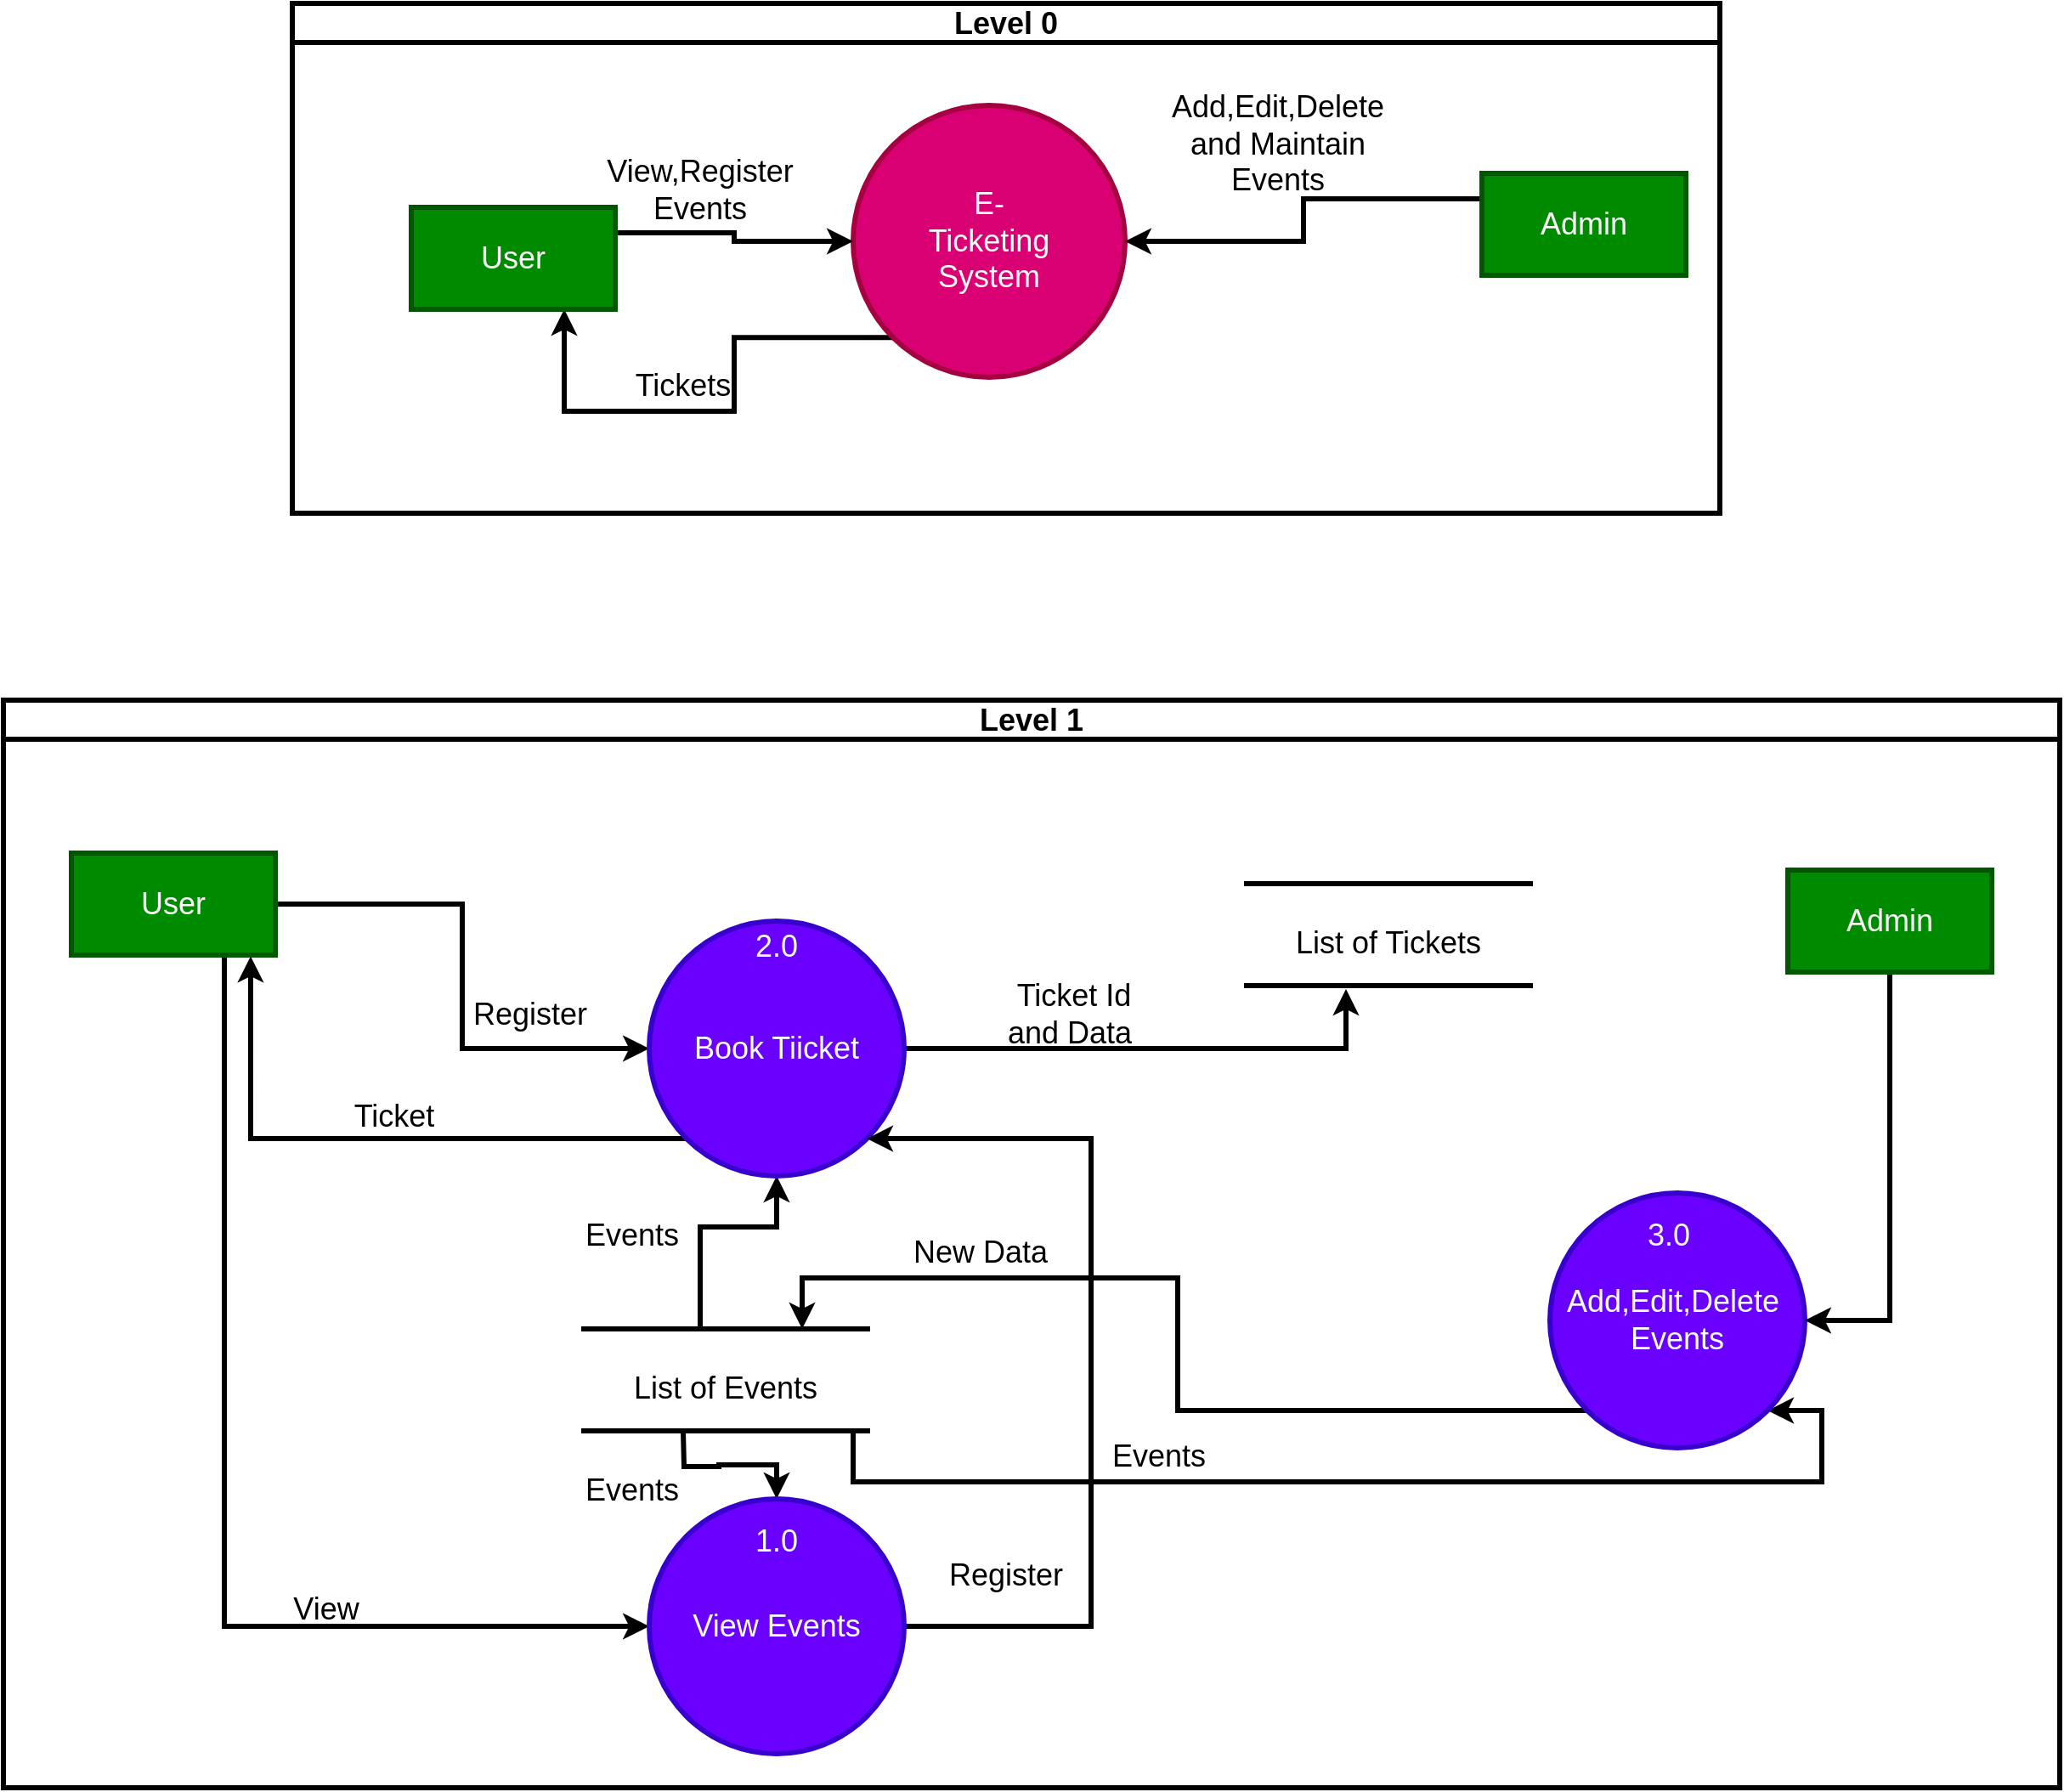 <mxfile version="21.7.5" type="github">
  <diagram name="Page-1" id="DtY0PwIHXPRVynIjrBb2">
    <mxGraphModel dx="3463" dy="1530" grid="1" gridSize="10" guides="1" tooltips="1" connect="1" arrows="1" fold="1" page="1" pageScale="1" pageWidth="850" pageHeight="1100" math="0" shadow="0">
      <root>
        <mxCell id="0" />
        <mxCell id="1" parent="0" />
        <mxCell id="pBjJjNWw_lJC7K3Bdgbq-16" style="edgeStyle=orthogonalEdgeStyle;rounded=0;orthogonalLoop=1;jettySize=auto;html=1;exitX=1;exitY=0.5;exitDx=0;exitDy=0;entryX=0;entryY=0.5;entryDx=0;entryDy=0;fontSize=18;strokeWidth=3;" edge="1" parent="1" source="pBjJjNWw_lJC7K3Bdgbq-14" target="pBjJjNWw_lJC7K3Bdgbq-15">
          <mxGeometry relative="1" as="geometry" />
        </mxCell>
        <mxCell id="pBjJjNWw_lJC7K3Bdgbq-19" style="edgeStyle=orthogonalEdgeStyle;rounded=0;orthogonalLoop=1;jettySize=auto;html=1;exitX=0.75;exitY=1;exitDx=0;exitDy=0;entryX=0;entryY=0.5;entryDx=0;entryDy=0;fontSize=18;strokeWidth=3;" edge="1" parent="1" source="pBjJjNWw_lJC7K3Bdgbq-14" target="pBjJjNWw_lJC7K3Bdgbq-18">
          <mxGeometry relative="1" as="geometry" />
        </mxCell>
        <mxCell id="pBjJjNWw_lJC7K3Bdgbq-14" value="User" style="rounded=0;whiteSpace=wrap;html=1;fontSize=18;fontColor=#ffffff;fillColor=#008a00;strokeColor=#005700;strokeWidth=3;" vertex="1" parent="1">
          <mxGeometry x="-150" y="510" width="120" height="60" as="geometry" />
        </mxCell>
        <mxCell id="pBjJjNWw_lJC7K3Bdgbq-24" style="edgeStyle=orthogonalEdgeStyle;rounded=0;orthogonalLoop=1;jettySize=auto;html=1;entryX=0.5;entryY=1;entryDx=0;entryDy=0;fontSize=18;strokeWidth=3;" edge="1" parent="1" target="pBjJjNWw_lJC7K3Bdgbq-15">
          <mxGeometry relative="1" as="geometry">
            <mxPoint x="200" y="790" as="targetPoint" />
            <mxPoint x="220" y="790" as="sourcePoint" />
            <Array as="points">
              <mxPoint x="220" y="730" />
              <mxPoint x="265" y="730" />
            </Array>
          </mxGeometry>
        </mxCell>
        <mxCell id="pBjJjNWw_lJC7K3Bdgbq-26" style="edgeStyle=orthogonalEdgeStyle;rounded=0;orthogonalLoop=1;jettySize=auto;html=1;exitX=0;exitY=1;exitDx=0;exitDy=0;entryX=0.879;entryY=1.012;entryDx=0;entryDy=0;entryPerimeter=0;fontSize=18;strokeWidth=3;" edge="1" parent="1" source="pBjJjNWw_lJC7K3Bdgbq-15" target="pBjJjNWw_lJC7K3Bdgbq-14">
          <mxGeometry relative="1" as="geometry" />
        </mxCell>
        <mxCell id="pBjJjNWw_lJC7K3Bdgbq-36" style="edgeStyle=orthogonalEdgeStyle;rounded=0;orthogonalLoop=1;jettySize=auto;html=1;exitX=1;exitY=0.5;exitDx=0;exitDy=0;fontSize=18;strokeWidth=3;" edge="1" parent="1" source="pBjJjNWw_lJC7K3Bdgbq-15">
          <mxGeometry relative="1" as="geometry">
            <mxPoint x="600" y="590" as="targetPoint" />
            <Array as="points">
              <mxPoint x="600" y="625" />
            </Array>
          </mxGeometry>
        </mxCell>
        <mxCell id="pBjJjNWw_lJC7K3Bdgbq-15" value="&lt;font style=&quot;font-size: 18px;&quot;&gt;Book Tiicket&lt;/font&gt;" style="ellipse;whiteSpace=wrap;html=1;aspect=fixed;fontSize=18;fillColor=#6a00ff;fontColor=#ffffff;strokeColor=#3700CC;strokeWidth=3;" vertex="1" parent="1">
          <mxGeometry x="190" y="550" width="150" height="150" as="geometry" />
        </mxCell>
        <mxCell id="pBjJjNWw_lJC7K3Bdgbq-17" value="&lt;font style=&quot;font-size: 18px;&quot;&gt;Register&lt;/font&gt;" style="text;html=1;strokeColor=none;fillColor=none;align=center;verticalAlign=middle;whiteSpace=wrap;rounded=0;fontSize=18;strokeWidth=3;" vertex="1" parent="1">
          <mxGeometry x="90" y="590" width="60" height="30" as="geometry" />
        </mxCell>
        <mxCell id="pBjJjNWw_lJC7K3Bdgbq-25" style="edgeStyle=orthogonalEdgeStyle;rounded=0;orthogonalLoop=1;jettySize=auto;html=1;entryX=0.5;entryY=0;entryDx=0;entryDy=0;fontSize=18;strokeWidth=3;" edge="1" parent="1" target="pBjJjNWw_lJC7K3Bdgbq-18">
          <mxGeometry relative="1" as="geometry">
            <mxPoint x="130" y="900" as="targetPoint" />
            <mxPoint x="210" y="850" as="sourcePoint" />
          </mxGeometry>
        </mxCell>
        <mxCell id="pBjJjNWw_lJC7K3Bdgbq-37" style="edgeStyle=orthogonalEdgeStyle;rounded=0;orthogonalLoop=1;jettySize=auto;html=1;exitX=1;exitY=0.5;exitDx=0;exitDy=0;fontSize=18;entryX=1;entryY=1;entryDx=0;entryDy=0;strokeWidth=3;" edge="1" parent="1" source="pBjJjNWw_lJC7K3Bdgbq-18" target="pBjJjNWw_lJC7K3Bdgbq-15">
          <mxGeometry relative="1" as="geometry">
            <mxPoint x="450" y="964.769" as="targetPoint" />
            <Array as="points">
              <mxPoint x="450" y="965" />
              <mxPoint x="450" y="678" />
            </Array>
          </mxGeometry>
        </mxCell>
        <mxCell id="pBjJjNWw_lJC7K3Bdgbq-18" value="&lt;font style=&quot;font-size: 18px;&quot;&gt;View Events&lt;/font&gt;" style="ellipse;whiteSpace=wrap;html=1;aspect=fixed;fontSize=18;fillColor=#6a00ff;strokeColor=#3700CC;fontColor=#ffffff;strokeWidth=3;" vertex="1" parent="1">
          <mxGeometry x="190" y="890" width="150" height="150" as="geometry" />
        </mxCell>
        <mxCell id="pBjJjNWw_lJC7K3Bdgbq-20" value="&lt;font style=&quot;font-size: 18px;&quot;&gt;View&lt;/font&gt;" style="text;html=1;strokeColor=none;fillColor=none;align=center;verticalAlign=middle;whiteSpace=wrap;rounded=0;fontSize=18;strokeWidth=3;" vertex="1" parent="1">
          <mxGeometry x="-30" y="940" width="60" height="30" as="geometry" />
        </mxCell>
        <mxCell id="pBjJjNWw_lJC7K3Bdgbq-21" value="" style="endArrow=none;html=1;rounded=0;fontSize=18;strokeWidth=3;" edge="1" parent="1">
          <mxGeometry width="50" height="50" relative="1" as="geometry">
            <mxPoint x="150" y="790" as="sourcePoint" />
            <mxPoint x="320" y="790" as="targetPoint" />
          </mxGeometry>
        </mxCell>
        <mxCell id="pBjJjNWw_lJC7K3Bdgbq-22" value="" style="endArrow=none;html=1;rounded=0;fontSize=18;strokeWidth=3;" edge="1" parent="1">
          <mxGeometry width="50" height="50" relative="1" as="geometry">
            <mxPoint x="150" y="850" as="sourcePoint" />
            <mxPoint x="320" y="850" as="targetPoint" />
          </mxGeometry>
        </mxCell>
        <mxCell id="pBjJjNWw_lJC7K3Bdgbq-56" style="edgeStyle=orthogonalEdgeStyle;rounded=0;orthogonalLoop=1;jettySize=auto;html=1;entryX=1;entryY=1;entryDx=0;entryDy=0;fontSize=18;strokeWidth=3;" edge="1" parent="1" target="pBjJjNWw_lJC7K3Bdgbq-46">
          <mxGeometry relative="1" as="geometry">
            <mxPoint x="310" y="850" as="sourcePoint" />
            <Array as="points">
              <mxPoint x="310" y="880" />
              <mxPoint x="880" y="880" />
              <mxPoint x="880" y="838" />
            </Array>
          </mxGeometry>
        </mxCell>
        <mxCell id="pBjJjNWw_lJC7K3Bdgbq-23" value="&lt;font style=&quot;font-size: 18px;&quot;&gt;List of Events&lt;/font&gt;" style="text;html=1;strokeColor=none;fillColor=none;align=center;verticalAlign=middle;whiteSpace=wrap;rounded=0;fontSize=18;strokeWidth=3;" vertex="1" parent="1">
          <mxGeometry x="160" y="810" width="150" height="30" as="geometry" />
        </mxCell>
        <mxCell id="pBjJjNWw_lJC7K3Bdgbq-27" value="Ticket" style="text;html=1;strokeColor=none;fillColor=none;align=center;verticalAlign=middle;whiteSpace=wrap;rounded=0;fontSize=18;strokeWidth=3;" vertex="1" parent="1">
          <mxGeometry x="10" y="650" width="60" height="30" as="geometry" />
        </mxCell>
        <mxCell id="pBjJjNWw_lJC7K3Bdgbq-28" value="&lt;font style=&quot;font-size: 18px;&quot;&gt;1.0&lt;/font&gt;" style="text;html=1;align=center;verticalAlign=middle;whiteSpace=wrap;rounded=0;fontSize=18;labelBackgroundColor=none;fontColor=#FFFFFF;strokeWidth=3;" vertex="1" parent="1">
          <mxGeometry x="235" y="900" width="60" height="30" as="geometry" />
        </mxCell>
        <mxCell id="pBjJjNWw_lJC7K3Bdgbq-29" value="&lt;font color=&quot;#fafafa&quot; style=&quot;font-size: 18px;&quot;&gt;2.0&lt;/font&gt;" style="text;html=1;strokeColor=none;fillColor=none;align=center;verticalAlign=middle;whiteSpace=wrap;rounded=0;fontSize=18;strokeWidth=3;" vertex="1" parent="1">
          <mxGeometry x="235" y="550" width="60" height="30" as="geometry" />
        </mxCell>
        <mxCell id="pBjJjNWw_lJC7K3Bdgbq-33" value="" style="endArrow=none;html=1;rounded=0;fontSize=18;strokeWidth=3;" edge="1" parent="1">
          <mxGeometry width="50" height="50" relative="1" as="geometry">
            <mxPoint x="540" y="528" as="sourcePoint" />
            <mxPoint x="710" y="528" as="targetPoint" />
          </mxGeometry>
        </mxCell>
        <mxCell id="pBjJjNWw_lJC7K3Bdgbq-34" value="" style="endArrow=none;html=1;rounded=0;fontSize=18;strokeWidth=3;" edge="1" parent="1">
          <mxGeometry width="50" height="50" relative="1" as="geometry">
            <mxPoint x="540" y="588" as="sourcePoint" />
            <mxPoint x="710" y="588" as="targetPoint" />
          </mxGeometry>
        </mxCell>
        <mxCell id="pBjJjNWw_lJC7K3Bdgbq-35" value="&lt;font style=&quot;font-size: 18px;&quot;&gt;List of Tickets&lt;/font&gt;" style="text;html=1;strokeColor=none;fillColor=none;align=center;verticalAlign=middle;whiteSpace=wrap;rounded=0;fontSize=18;strokeWidth=3;" vertex="1" parent="1">
          <mxGeometry x="550" y="548" width="150" height="30" as="geometry" />
        </mxCell>
        <mxCell id="pBjJjNWw_lJC7K3Bdgbq-42" value="&lt;font style=&quot;font-size: 18px;&quot;&gt;Ticket Id and Data&amp;nbsp;&lt;/font&gt;" style="text;html=1;strokeColor=none;fillColor=none;align=center;verticalAlign=middle;whiteSpace=wrap;rounded=0;fontSize=18;strokeWidth=3;" vertex="1" parent="1">
          <mxGeometry x="390" y="590" width="100" height="30" as="geometry" />
        </mxCell>
        <mxCell id="pBjJjNWw_lJC7K3Bdgbq-50" style="edgeStyle=orthogonalEdgeStyle;rounded=0;orthogonalLoop=1;jettySize=auto;html=1;exitX=0;exitY=1;exitDx=0;exitDy=0;fontSize=18;strokeWidth=3;" edge="1" parent="1" source="pBjJjNWw_lJC7K3Bdgbq-46">
          <mxGeometry relative="1" as="geometry">
            <mxPoint x="280" y="790" as="targetPoint" />
            <Array as="points">
              <mxPoint x="501" y="838" />
              <mxPoint x="501" y="760" />
            </Array>
          </mxGeometry>
        </mxCell>
        <mxCell id="pBjJjNWw_lJC7K3Bdgbq-46" value="&lt;font style=&quot;font-size: 18px;&quot;&gt;Add,Edit,Delete&amp;nbsp; Events&lt;/font&gt;" style="ellipse;whiteSpace=wrap;html=1;aspect=fixed;fontSize=18;fillColor=#6a00ff;fontColor=#ffffff;strokeColor=#3700CC;strokeWidth=3;" vertex="1" parent="1">
          <mxGeometry x="720" y="710" width="150" height="150" as="geometry" />
        </mxCell>
        <mxCell id="pBjJjNWw_lJC7K3Bdgbq-49" style="edgeStyle=orthogonalEdgeStyle;rounded=0;orthogonalLoop=1;jettySize=auto;html=1;exitX=0.5;exitY=1;exitDx=0;exitDy=0;entryX=1;entryY=0.5;entryDx=0;entryDy=0;fontSize=18;strokeWidth=3;" edge="1" parent="1" source="pBjJjNWw_lJC7K3Bdgbq-47" target="pBjJjNWw_lJC7K3Bdgbq-46">
          <mxGeometry relative="1" as="geometry" />
        </mxCell>
        <mxCell id="pBjJjNWw_lJC7K3Bdgbq-47" value="&lt;font style=&quot;font-size: 18px;&quot;&gt;Admin&lt;/font&gt;" style="rounded=0;whiteSpace=wrap;html=1;fontSize=18;labelBackgroundColor=none;fillColor=#008a00;fontColor=#FAFAFA;strokeColor=#005700;strokeWidth=3;" vertex="1" parent="1">
          <mxGeometry x="860" y="520" width="120" height="60" as="geometry" />
        </mxCell>
        <mxCell id="pBjJjNWw_lJC7K3Bdgbq-52" value="&lt;font style=&quot;font-size: 18px;&quot;&gt;New Data&lt;/font&gt;" style="text;html=1;strokeColor=none;fillColor=none;align=center;verticalAlign=middle;whiteSpace=wrap;rounded=0;fontSize=18;strokeWidth=3;" vertex="1" parent="1">
          <mxGeometry x="340" y="730" width="90" height="30" as="geometry" />
        </mxCell>
        <mxCell id="pBjJjNWw_lJC7K3Bdgbq-53" value="&lt;font style=&quot;font-size: 18px;&quot;&gt;Register&lt;/font&gt;" style="text;html=1;strokeColor=none;fillColor=none;align=center;verticalAlign=middle;whiteSpace=wrap;rounded=0;fontSize=18;strokeWidth=3;" vertex="1" parent="1">
          <mxGeometry x="370" y="920" width="60" height="30" as="geometry" />
        </mxCell>
        <mxCell id="pBjJjNWw_lJC7K3Bdgbq-57" value="Events" style="text;html=1;strokeColor=none;fillColor=none;align=center;verticalAlign=middle;whiteSpace=wrap;rounded=0;fontSize=18;strokeWidth=3;" vertex="1" parent="1">
          <mxGeometry x="460" y="850" width="60" height="30" as="geometry" />
        </mxCell>
        <mxCell id="pBjJjNWw_lJC7K3Bdgbq-59" value="&lt;font style=&quot;font-size: 18px;&quot;&gt;Events&lt;/font&gt;" style="text;html=1;strokeColor=none;fillColor=none;align=center;verticalAlign=middle;whiteSpace=wrap;rounded=0;fontSize=18;strokeWidth=3;" vertex="1" parent="1">
          <mxGeometry x="150" y="720" width="60" height="30" as="geometry" />
        </mxCell>
        <mxCell id="pBjJjNWw_lJC7K3Bdgbq-60" value="&lt;font style=&quot;font-size: 18px;&quot;&gt;Events&lt;/font&gt;" style="text;html=1;strokeColor=none;fillColor=none;align=center;verticalAlign=middle;whiteSpace=wrap;rounded=0;fontSize=18;strokeWidth=3;" vertex="1" parent="1">
          <mxGeometry x="150" y="870" width="60" height="30" as="geometry" />
        </mxCell>
        <mxCell id="pBjJjNWw_lJC7K3Bdgbq-62" value="Level 1" style="swimlane;whiteSpace=wrap;html=1;fontSize=18;strokeWidth=3;" vertex="1" parent="1">
          <mxGeometry x="-190" y="420" width="1210" height="640" as="geometry" />
        </mxCell>
        <mxCell id="pBjJjNWw_lJC7K3Bdgbq-63" value="&lt;font color=&quot;#fafafa&quot; style=&quot;font-size: 18px;&quot;&gt;3.0&lt;/font&gt;" style="text;html=1;strokeColor=none;fillColor=none;align=center;verticalAlign=middle;whiteSpace=wrap;rounded=0;fontSize=18;strokeWidth=3;" vertex="1" parent="pBjJjNWw_lJC7K3Bdgbq-62">
          <mxGeometry x="950" y="300" width="60" height="30" as="geometry" />
        </mxCell>
        <mxCell id="pBjJjNWw_lJC7K3Bdgbq-64" style="edgeStyle=orthogonalEdgeStyle;rounded=0;orthogonalLoop=1;jettySize=auto;html=1;exitX=0;exitY=1;exitDx=0;exitDy=0;entryX=0.75;entryY=1;entryDx=0;entryDy=0;fontSize=18;strokeWidth=3;" edge="1" parent="1" source="pBjJjNWw_lJC7K3Bdgbq-65" target="pBjJjNWw_lJC7K3Bdgbq-68">
          <mxGeometry relative="1" as="geometry" />
        </mxCell>
        <mxCell id="pBjJjNWw_lJC7K3Bdgbq-65" value="" style="ellipse;whiteSpace=wrap;html=1;aspect=fixed;fontSize=18;strokeWidth=3;fillColor=#d80073;fontColor=#FFFFFF;strokeColor=#A50040;" vertex="1" parent="1">
          <mxGeometry x="310" y="70" width="160" height="160" as="geometry" />
        </mxCell>
        <mxCell id="pBjJjNWw_lJC7K3Bdgbq-66" value="&lt;font color=&quot;#fafafa&quot; style=&quot;font-size: 18px;&quot;&gt;E-Ticketing System&lt;/font&gt;" style="text;html=1;strokeColor=none;fillColor=none;align=center;verticalAlign=middle;whiteSpace=wrap;rounded=0;fontSize=18;strokeWidth=3;" vertex="1" parent="1">
          <mxGeometry x="360" y="135" width="60" height="30" as="geometry" />
        </mxCell>
        <mxCell id="pBjJjNWw_lJC7K3Bdgbq-67" style="edgeStyle=orthogonalEdgeStyle;rounded=0;orthogonalLoop=1;jettySize=auto;html=1;exitX=1;exitY=0.25;exitDx=0;exitDy=0;entryX=0;entryY=0.5;entryDx=0;entryDy=0;fontSize=18;strokeWidth=3;" edge="1" parent="1" source="pBjJjNWw_lJC7K3Bdgbq-68" target="pBjJjNWw_lJC7K3Bdgbq-65">
          <mxGeometry relative="1" as="geometry" />
        </mxCell>
        <mxCell id="pBjJjNWw_lJC7K3Bdgbq-68" value="User" style="rounded=0;whiteSpace=wrap;html=1;fontSize=18;strokeWidth=3;fillColor=#008a00;fontColor=#ffffff;strokeColor=#005700;" vertex="1" parent="1">
          <mxGeometry x="50" y="130" width="120" height="60" as="geometry" />
        </mxCell>
        <mxCell id="pBjJjNWw_lJC7K3Bdgbq-69" value="Tickets" style="text;html=1;strokeColor=none;fillColor=none;align=center;verticalAlign=middle;whiteSpace=wrap;rounded=0;fontSize=18;strokeWidth=3;" vertex="1" parent="1">
          <mxGeometry x="180" y="220" width="60" height="30" as="geometry" />
        </mxCell>
        <mxCell id="pBjJjNWw_lJC7K3Bdgbq-70" style="edgeStyle=orthogonalEdgeStyle;rounded=0;orthogonalLoop=1;jettySize=auto;html=1;exitX=0;exitY=0.25;exitDx=0;exitDy=0;entryX=1;entryY=0.5;entryDx=0;entryDy=0;fontSize=18;strokeWidth=3;" edge="1" parent="1" source="pBjJjNWw_lJC7K3Bdgbq-72" target="pBjJjNWw_lJC7K3Bdgbq-65">
          <mxGeometry relative="1" as="geometry" />
        </mxCell>
        <mxCell id="pBjJjNWw_lJC7K3Bdgbq-71" value="Level 0" style="swimlane;whiteSpace=wrap;html=1;fontSize=18;strokeWidth=3;" vertex="1" parent="1">
          <mxGeometry x="-20" y="10" width="840" height="300" as="geometry" />
        </mxCell>
        <mxCell id="pBjJjNWw_lJC7K3Bdgbq-72" value="Admin" style="rounded=0;whiteSpace=wrap;html=1;fontSize=18;strokeWidth=3;fillColor=#008a00;fontColor=#ffffff;strokeColor=#005700;" vertex="1" parent="pBjJjNWw_lJC7K3Bdgbq-71">
          <mxGeometry x="700" y="100" width="120" height="60" as="geometry" />
        </mxCell>
        <mxCell id="pBjJjNWw_lJC7K3Bdgbq-73" value="Add,Edit,Delete and Maintain Events" style="text;html=1;strokeColor=none;fillColor=none;align=center;verticalAlign=middle;whiteSpace=wrap;rounded=0;fontSize=18;strokeWidth=3;" vertex="1" parent="pBjJjNWw_lJC7K3Bdgbq-71">
          <mxGeometry x="530" y="60" width="100" height="45" as="geometry" />
        </mxCell>
        <mxCell id="pBjJjNWw_lJC7K3Bdgbq-74" value="View,Register Events" style="text;html=1;strokeColor=none;fillColor=none;align=center;verticalAlign=middle;whiteSpace=wrap;rounded=0;fontSize=18;strokeWidth=3;" vertex="1" parent="pBjJjNWw_lJC7K3Bdgbq-71">
          <mxGeometry x="200" y="90" width="80" height="40" as="geometry" />
        </mxCell>
      </root>
    </mxGraphModel>
  </diagram>
</mxfile>
